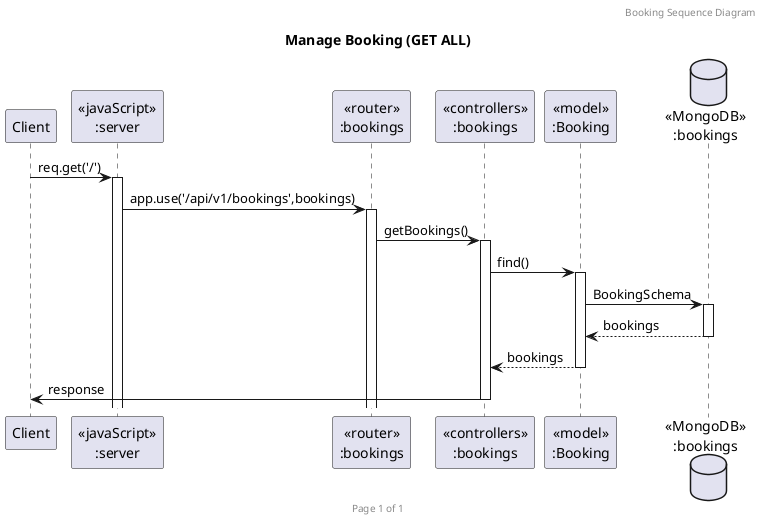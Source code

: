 @startuml Manage Booking (GET ALL)

header Booking Sequence Diagram
footer Page %page% of %lastpage%
title "Manage Booking (GET ALL)"

participant "Client" as client
participant "<<javaScript>>\n:server" as server
participant "<<router>>\n:bookings" as routerAppointments
participant "<<controllers>>\n:bookings" as controllersAppointments
participant "<<model>>\n:Booking" as modelAppointments
database "<<MongoDB>>\n:bookings" as AppointmentsDatabase

client->server ++:req.get('/')
server->routerAppointments ++:app.use('/api/v1/bookings',bookings)
routerAppointments -> controllersAppointments ++:getBookings()
controllersAppointments->modelAppointments ++:find()
modelAppointments ->AppointmentsDatabase ++:BookingSchema
AppointmentsDatabase --> modelAppointments --:bookings
controllersAppointments <-- modelAppointments --:bookings
controllersAppointments->client --:response

@enduml